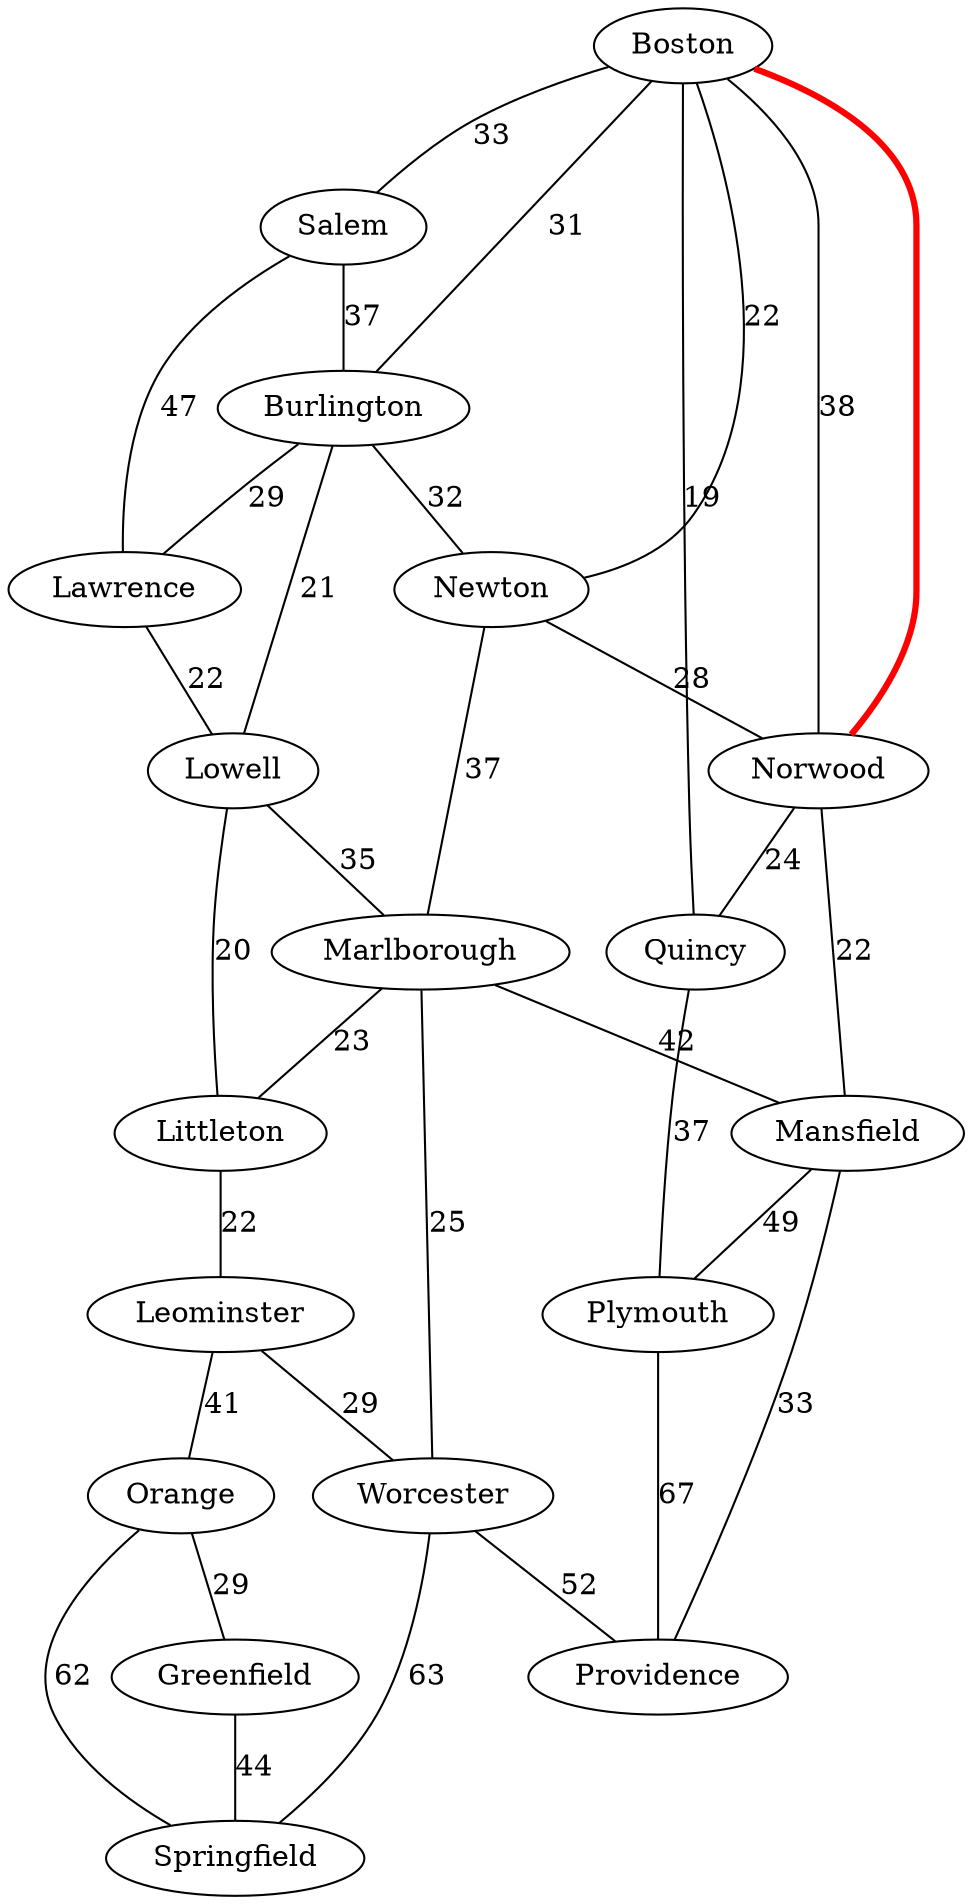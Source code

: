 graph DijkstraGraph {
  Boston -- Salem [label="33"];
  Boston -- Burlington [label="31"];
  Boston -- Newton [label="22"];
  Boston -- Norwood [label="38"];
  Boston -- Quincy [label="19"];
  Salem -- Burlington [label="37"];
  Salem -- Lawrence [label="47"];
  Burlington -- Newton [label="32"];
  Burlington -- Lawrence [label="29"];
  Burlington -- Lowell [label="21"];
  Newton -- Norwood [label="28"];
  Newton -- Marlborough [label="37"];
  Norwood -- Quincy [label="24"];
  Norwood -- Mansfield [label="22"];
  Quincy -- Plymouth [label="37"];
  Lawrence -- Lowell [label="22"];
  Lowell -- Marlborough [label="35"];
  Lowell -- Littleton [label="20"];
  Marlborough -- Mansfield [label="42"];
  Marlborough -- Littleton [label="23"];
  Marlborough -- Worcester [label="25"];
  Mansfield -- Plymouth [label="49"];
  Mansfield -- Providence [label="33"];
  Plymouth -- Providence [label="67"];
  Littleton -- Leominster [label="22"];
  Leominster -- Worcester [label="29"];
  Leominster -- Orange [label="41"];
  Worcester -- Providence [label="52"];
  Worcester -- Springfield [label="63"];
  Orange -- Greenfield [label="29"];
  Orange -- Springfield [label="62"];
  Greenfield -- Springfield [label="44"];

  // Highlight the optimal path
  Boston -- Norwood [color=red, penwidth=3.0];
}

